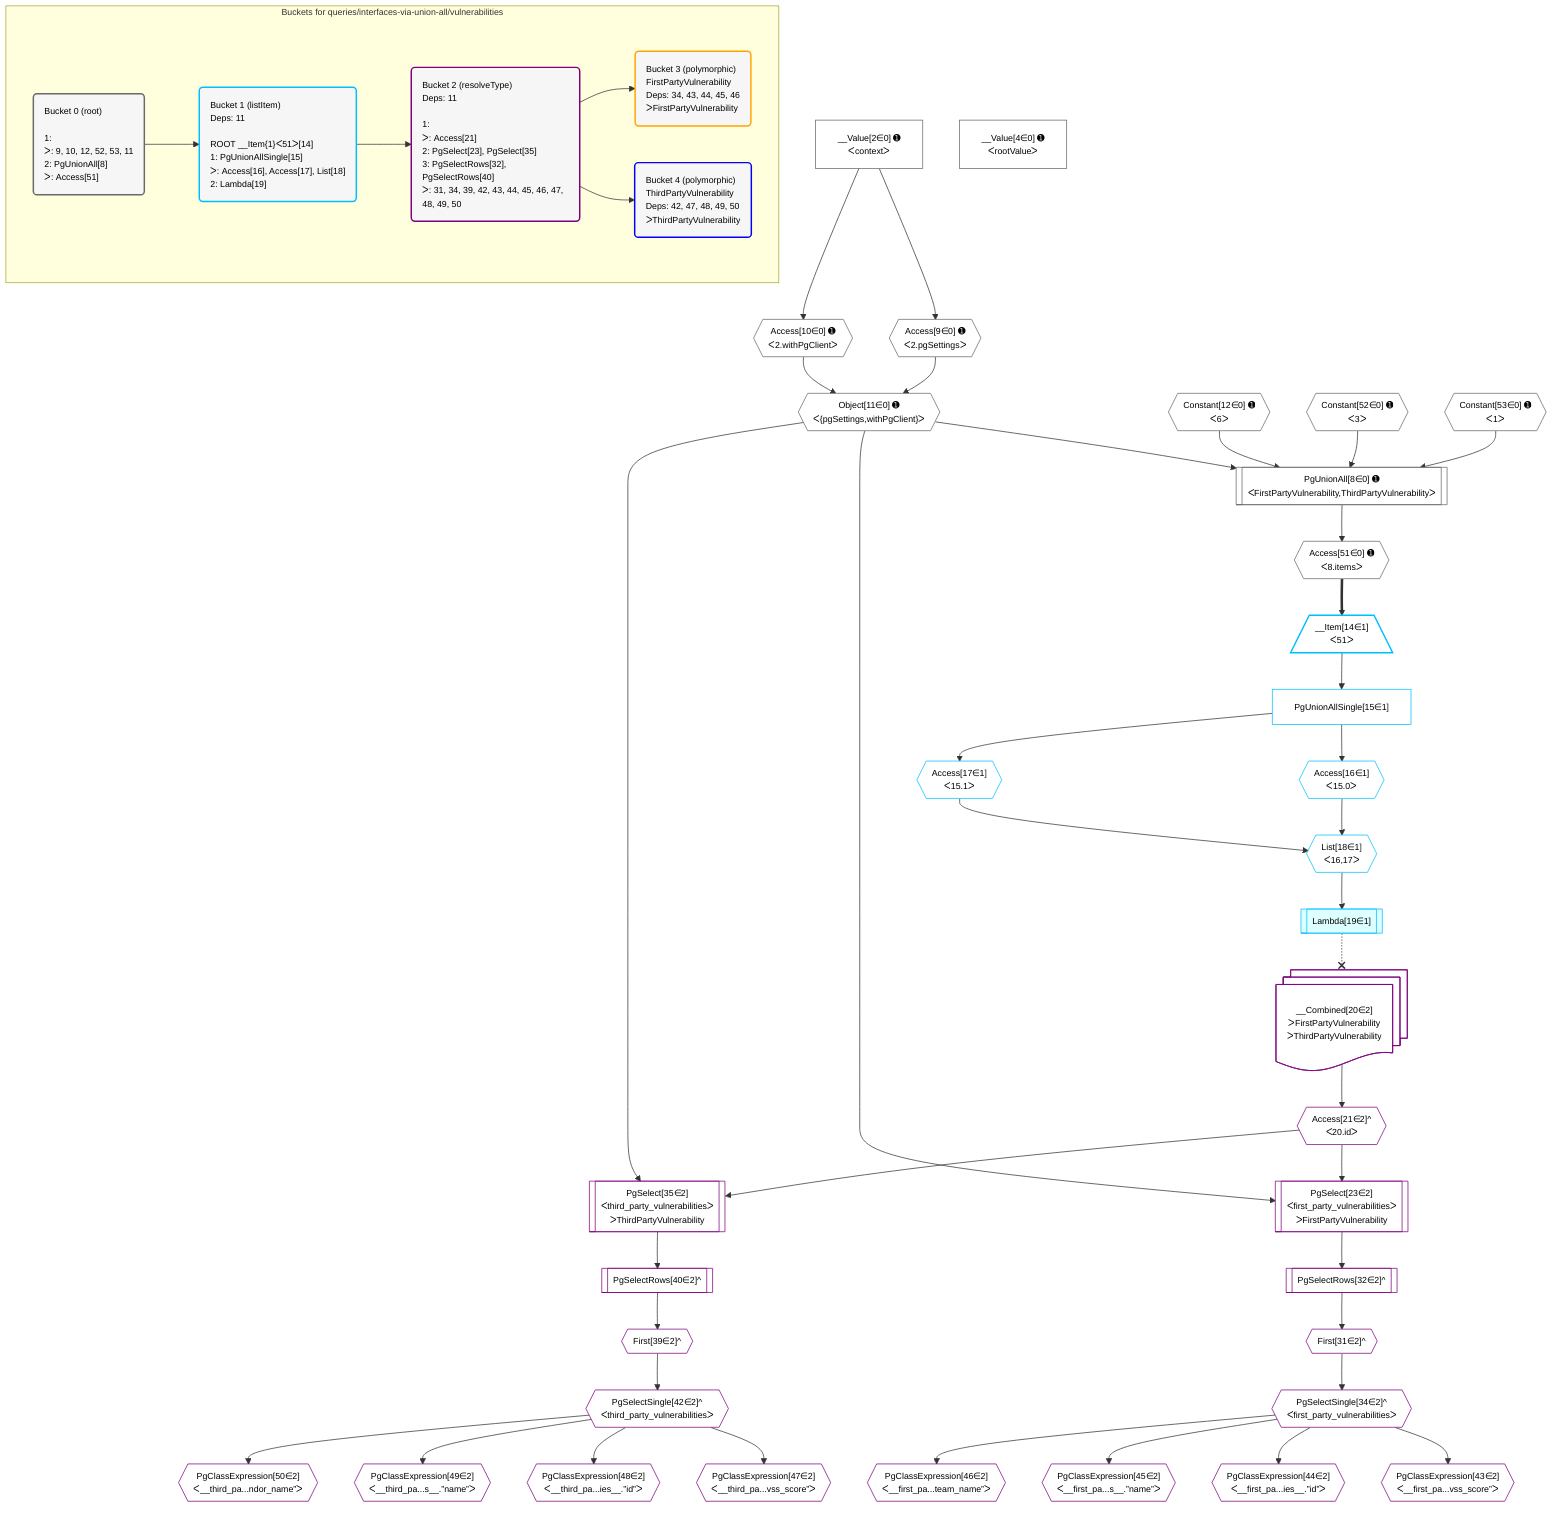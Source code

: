 %%{init: {'themeVariables': { 'fontSize': '12px'}}}%%
graph TD
    classDef path fill:#eee,stroke:#000,color:#000
    classDef plan fill:#fff,stroke-width:1px,color:#000
    classDef itemplan fill:#fff,stroke-width:2px,color:#000
    classDef unbatchedplan fill:#dff,stroke-width:1px,color:#000
    classDef sideeffectplan fill:#fcc,stroke-width:2px,color:#000
    classDef bucket fill:#f6f6f6,color:#000,stroke-width:2px,text-align:left

    subgraph "Buckets for queries/interfaces-via-union-all/vulnerabilities"
    Bucket0("Bucket 0 (root)<br /><br />1: <br />ᐳ: 9, 10, 12, 52, 53, 11<br />2: PgUnionAll[8]<br />ᐳ: Access[51]"):::bucket
    Bucket1("Bucket 1 (listItem)<br />Deps: 11<br /><br />ROOT __Item{1}ᐸ51ᐳ[14]<br />1: PgUnionAllSingle[15]<br />ᐳ: Access[16], Access[17], List[18]<br />2: Lambda[19]"):::bucket
    Bucket2("Bucket 2 (resolveType)<br />Deps: 11<br /><br />1: <br />ᐳ: Access[21]<br />2: PgSelect[23], PgSelect[35]<br />3: PgSelectRows[32], PgSelectRows[40]<br />ᐳ: 31, 34, 39, 42, 43, 44, 45, 46, 47, 48, 49, 50"):::bucket
    Bucket3("Bucket 3 (polymorphic)<br />FirstPartyVulnerability<br />Deps: 34, 43, 44, 45, 46<br />ᐳFirstPartyVulnerability"):::bucket
    Bucket4("Bucket 4 (polymorphic)<br />ThirdPartyVulnerability<br />Deps: 42, 47, 48, 49, 50<br />ᐳThirdPartyVulnerability"):::bucket
    end
    Bucket0 --> Bucket1
    Bucket1 --> Bucket2
    Bucket2 --> Bucket3 & Bucket4

    %% plan dependencies
    PgUnionAll8[["PgUnionAll[8∈0] ➊<br />ᐸFirstPartyVulnerability,ThirdPartyVulnerabilityᐳ"]]:::plan
    Object11{{"Object[11∈0] ➊<br />ᐸ{pgSettings,withPgClient}ᐳ"}}:::plan
    Constant12{{"Constant[12∈0] ➊<br />ᐸ6ᐳ"}}:::plan
    Constant52{{"Constant[52∈0] ➊<br />ᐸ3ᐳ"}}:::plan
    Constant53{{"Constant[53∈0] ➊<br />ᐸ1ᐳ"}}:::plan
    Object11 & Constant12 & Constant52 & Constant53 --> PgUnionAll8
    Access9{{"Access[9∈0] ➊<br />ᐸ2.pgSettingsᐳ"}}:::plan
    Access10{{"Access[10∈0] ➊<br />ᐸ2.withPgClientᐳ"}}:::plan
    Access9 & Access10 --> Object11
    __Value2["__Value[2∈0] ➊<br />ᐸcontextᐳ"]:::plan
    __Value2 --> Access9
    __Value2 --> Access10
    Access51{{"Access[51∈0] ➊<br />ᐸ8.itemsᐳ"}}:::plan
    PgUnionAll8 --> Access51
    __Value4["__Value[4∈0] ➊<br />ᐸrootValueᐳ"]:::plan
    List18{{"List[18∈1]<br />ᐸ16,17ᐳ"}}:::plan
    Access16{{"Access[16∈1]<br />ᐸ15.0ᐳ"}}:::plan
    Access17{{"Access[17∈1]<br />ᐸ15.1ᐳ"}}:::plan
    Access16 & Access17 --> List18
    __Item14[/"__Item[14∈1]<br />ᐸ51ᐳ"\]:::itemplan
    Access51 ==> __Item14
    PgUnionAllSingle15["PgUnionAllSingle[15∈1]"]:::plan
    __Item14 --> PgUnionAllSingle15
    PgUnionAllSingle15 --> Access16
    PgUnionAllSingle15 --> Access17
    Lambda19[["Lambda[19∈1]"]]:::unbatchedplan
    List18 --> Lambda19
    PgSelect23[["PgSelect[23∈2]<br />ᐸfirst_party_vulnerabilitiesᐳ<br />ᐳFirstPartyVulnerability"]]:::plan
    Access21{{"Access[21∈2]^<br />ᐸ20.idᐳ"}}:::plan
    Object11 & Access21 --> PgSelect23
    PgSelect35[["PgSelect[35∈2]<br />ᐸthird_party_vulnerabilitiesᐳ<br />ᐳThirdPartyVulnerability"]]:::plan
    Object11 & Access21 --> PgSelect35
    __Value20:::plan@{shape: docs, label: "__Combined[20∈2]<br />ᐳFirstPartyVulnerability<br />ᐳThirdPartyVulnerability"}
    __Value20 --> Access21
    First31{{"First[31∈2]^"}}:::plan
    PgSelectRows32[["PgSelectRows[32∈2]^"]]:::plan
    PgSelectRows32 --> First31
    PgSelect23 --> PgSelectRows32
    PgSelectSingle34{{"PgSelectSingle[34∈2]^<br />ᐸfirst_party_vulnerabilitiesᐳ"}}:::plan
    First31 --> PgSelectSingle34
    First39{{"First[39∈2]^"}}:::plan
    PgSelectRows40[["PgSelectRows[40∈2]^"]]:::plan
    PgSelectRows40 --> First39
    PgSelect35 --> PgSelectRows40
    PgSelectSingle42{{"PgSelectSingle[42∈2]^<br />ᐸthird_party_vulnerabilitiesᐳ"}}:::plan
    First39 --> PgSelectSingle42
    PgClassExpression43{{"PgClassExpression[43∈2]<br />ᐸ__first_pa...vss_score”ᐳ"}}:::plan
    PgSelectSingle34 --> PgClassExpression43
    PgClassExpression44{{"PgClassExpression[44∈2]<br />ᐸ__first_pa...ies__.”id”ᐳ"}}:::plan
    PgSelectSingle34 --> PgClassExpression44
    PgClassExpression45{{"PgClassExpression[45∈2]<br />ᐸ__first_pa...s__.”name”ᐳ"}}:::plan
    PgSelectSingle34 --> PgClassExpression45
    PgClassExpression46{{"PgClassExpression[46∈2]<br />ᐸ__first_pa...team_name”ᐳ"}}:::plan
    PgSelectSingle34 --> PgClassExpression46
    PgClassExpression47{{"PgClassExpression[47∈2]<br />ᐸ__third_pa...vss_score”ᐳ"}}:::plan
    PgSelectSingle42 --> PgClassExpression47
    PgClassExpression48{{"PgClassExpression[48∈2]<br />ᐸ__third_pa...ies__.”id”ᐳ"}}:::plan
    PgSelectSingle42 --> PgClassExpression48
    PgClassExpression49{{"PgClassExpression[49∈2]<br />ᐸ__third_pa...s__.”name”ᐳ"}}:::plan
    PgSelectSingle42 --> PgClassExpression49
    PgClassExpression50{{"PgClassExpression[50∈2]<br />ᐸ__third_pa...ndor_name”ᐳ"}}:::plan
    PgSelectSingle42 --> PgClassExpression50

    %% define steps
    classDef bucket0 stroke:#696969
    class Bucket0,__Value2,__Value4,PgUnionAll8,Access9,Access10,Object11,Constant12,Access51,Constant52,Constant53 bucket0
    classDef bucket1 stroke:#00bfff
    class Bucket1,__Item14,PgUnionAllSingle15,Access16,Access17,List18,Lambda19 bucket1
    classDef bucket2 stroke:#7f007f
    class Bucket2,__Value20,Access21,PgSelect23,First31,PgSelectRows32,PgSelectSingle34,PgSelect35,First39,PgSelectRows40,PgSelectSingle42,PgClassExpression43,PgClassExpression44,PgClassExpression45,PgClassExpression46,PgClassExpression47,PgClassExpression48,PgClassExpression49,PgClassExpression50 bucket2
    classDef bucket3 stroke:#ffa500
    class Bucket3 bucket3
    classDef bucket4 stroke:#0000ff
    class Bucket4 bucket4

    Lambda19 -.-x __Value20